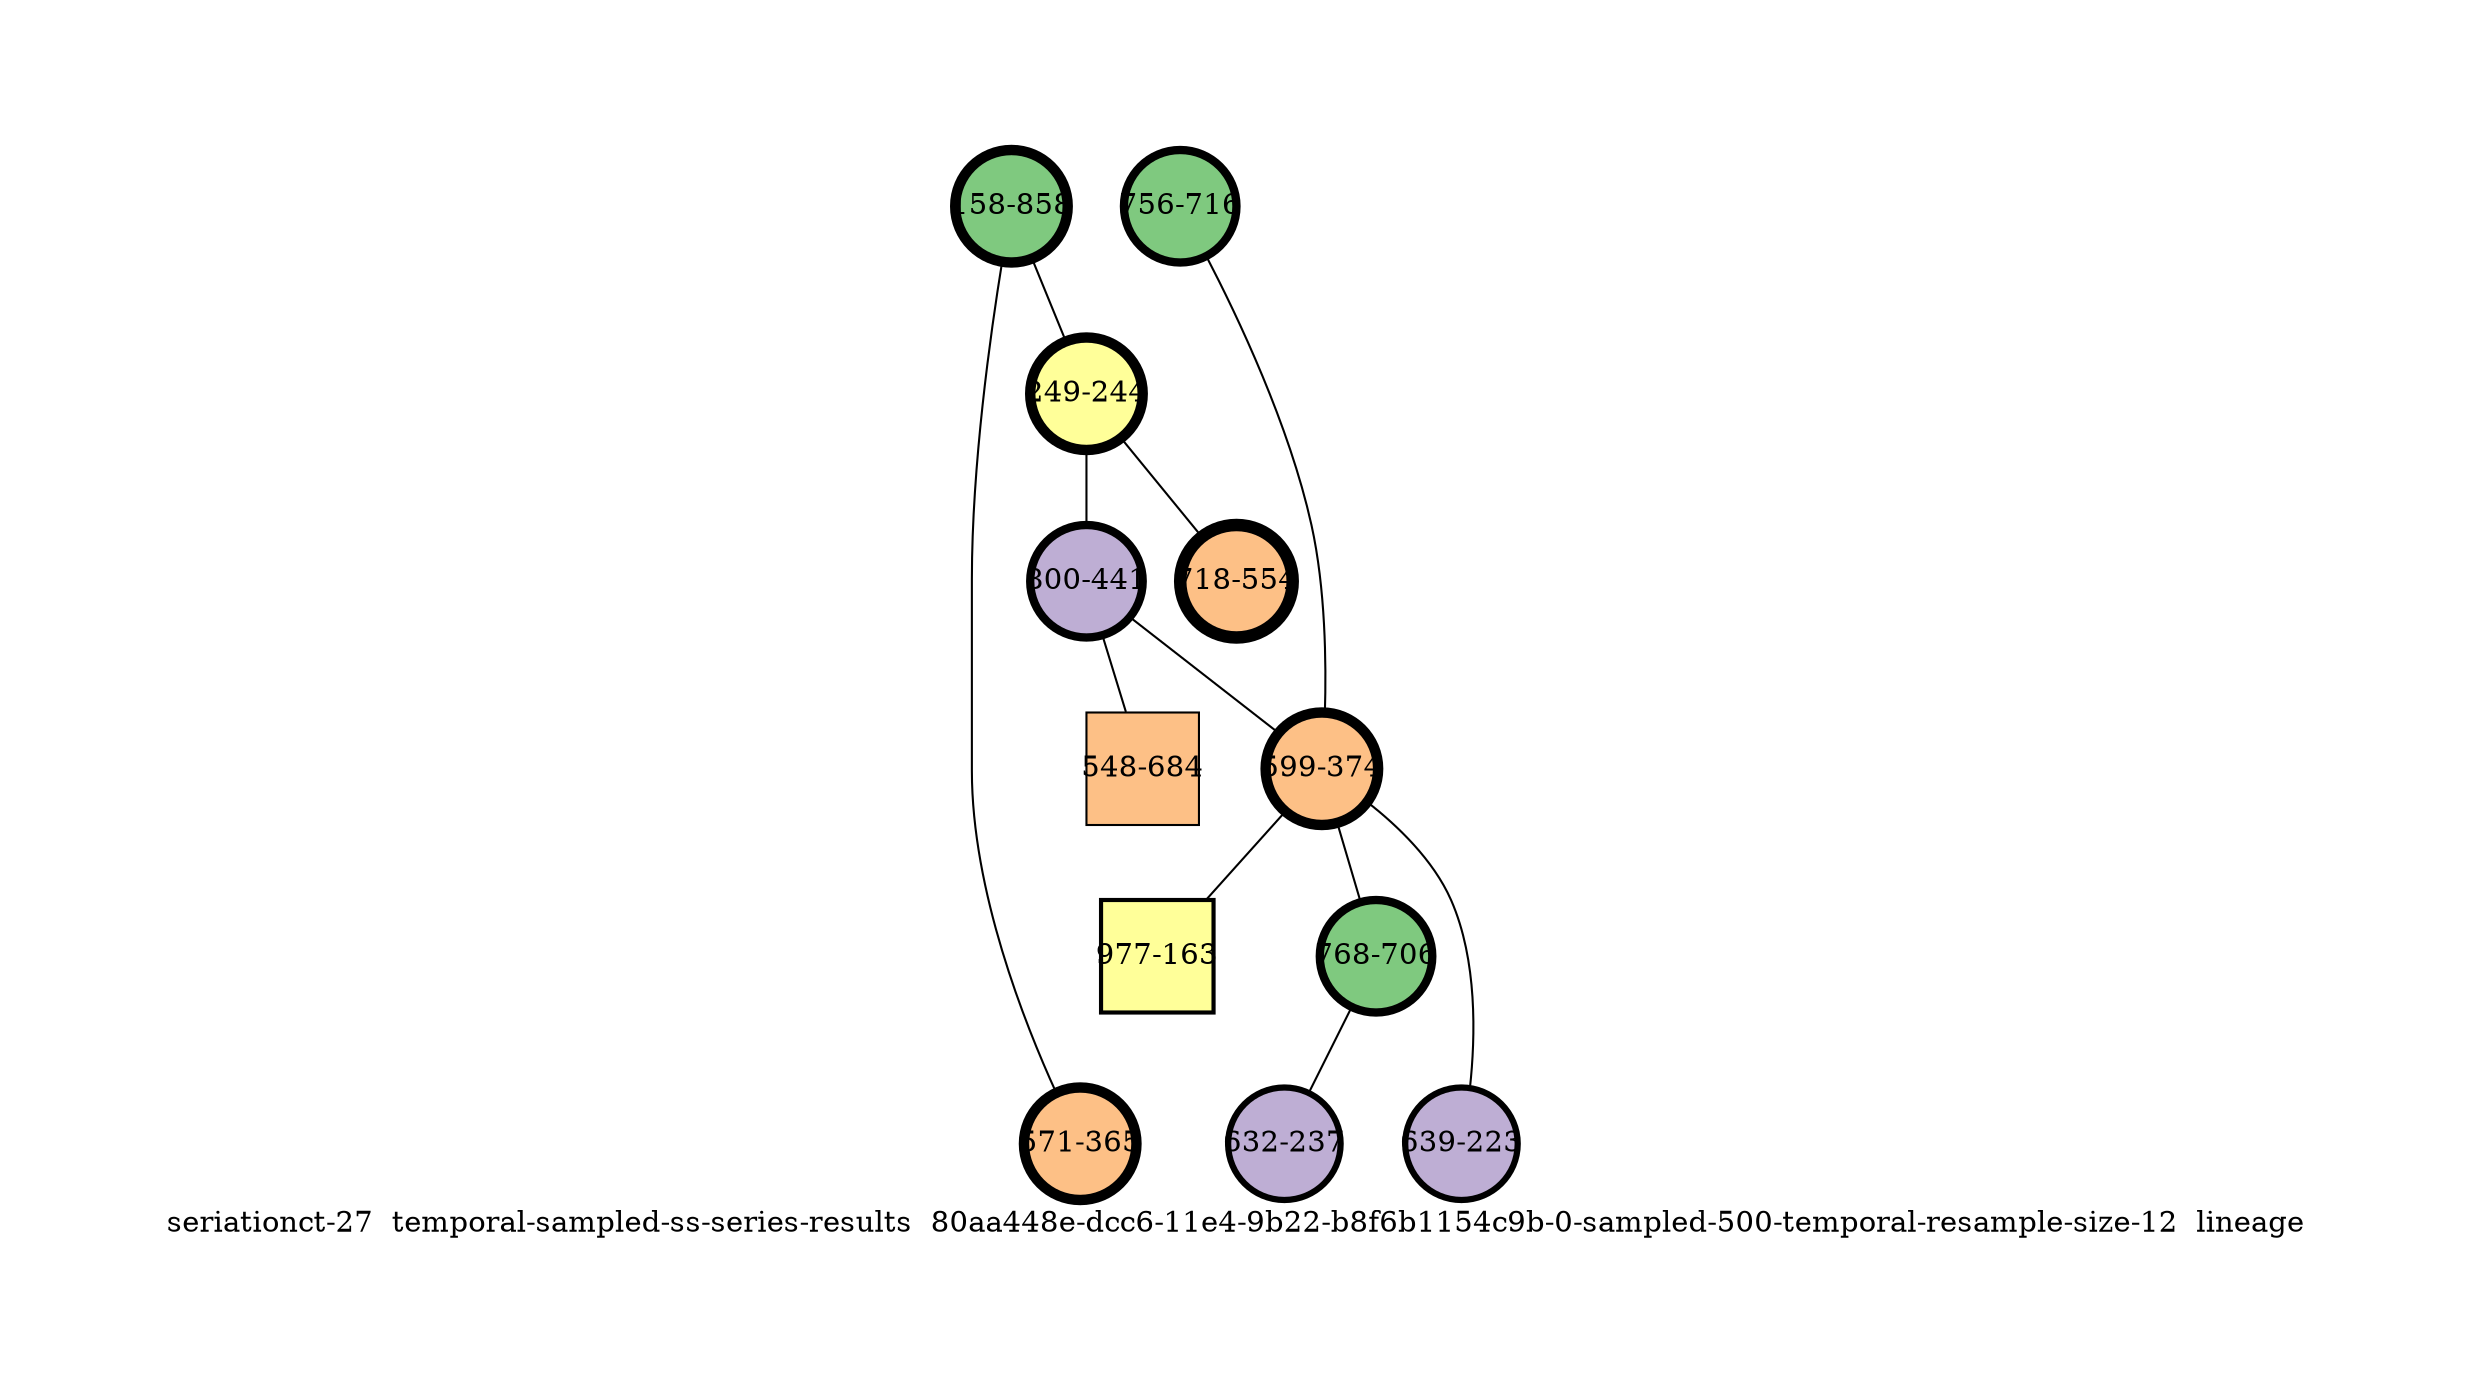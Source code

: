 strict graph "seriationct-27  temporal-sampled-ss-series-results  80aa448e-dcc6-11e4-9b22-b8f6b1154c9b-0-sampled-500-temporal-resample-size-12  lineage" {
labelloc=b;
ratio=auto;
pad="1.0";
label="seriationct-27  temporal-sampled-ss-series-results  80aa448e-dcc6-11e4-9b22-b8f6b1154c9b-0-sampled-500-temporal-resample-size-12  lineage";
node [width="0.75", style=filled, fixedsize=true, height="0.75", shape=circle, label=""];
0 [xCoordinate="858.0", appears_in_slice=5, yCoordinate="158.0", colorscheme=accent6, lineage_id=0, short_label="158-858", label="158-858", shape=circle, cluster_id=0, fillcolor=1, size="500.0", id=1, penwidth="5.0"];
1 [xCoordinate="244.0", appears_in_slice=5, yCoordinate="249.0", colorscheme=accent6, lineage_id=0, short_label="249-244", label="249-244", shape=circle, cluster_id=3, fillcolor=4, size="500.0", id=9, penwidth="5.0"];
2 [xCoordinate="716.0", appears_in_slice=4, yCoordinate="756.0", colorscheme=accent6, lineage_id=0, short_label="756-716", label="756-716", shape=circle, cluster_id=0, fillcolor=1, size="500.0", id=2, penwidth="4.0"];
3 [xCoordinate="441.0", appears_in_slice=4, yCoordinate="800.0", colorscheme=accent6, lineage_id=0, short_label="800-441", label="800-441", shape=circle, cluster_id=1, fillcolor=2, size="500.0", id=6, penwidth="4.0"];
4 [xCoordinate="374.0", appears_in_slice=5, yCoordinate="599.0", colorscheme=accent6, lineage_id=0, short_label="599-374", label="599-374", shape=circle, cluster_id=2, fillcolor=3, size="500.0", id=3, penwidth="5.0"];
5 [xCoordinate="223.0", appears_in_slice=3, yCoordinate="639.0", colorscheme=accent6, lineage_id=0, short_label="639-223", label="639-223", shape=circle, cluster_id=1, fillcolor=2, size="500.0", id=5, penwidth="3.0"];
6 [xCoordinate="684.0", appears_in_slice=1, yCoordinate="548.0", colorscheme=accent6, lineage_id=1, short_label="548-684", label="548-684", shape=square, cluster_id=2, fillcolor=3, size="500.0", id=4, penwidth="1.0"];
7 [xCoordinate="554.0", appears_in_slice=6, yCoordinate="718.0", colorscheme=accent6, lineage_id=0, short_label="718-554", label="718-554", shape=circle, cluster_id=2, fillcolor=3, size="500.0", id=7, penwidth="6.0"];
8 [xCoordinate="163.0", appears_in_slice=2, yCoordinate="977.0", colorscheme=accent6, lineage_id=1, short_label="977-163", label="977-163", shape=square, cluster_id=3, fillcolor=4, size="500.0", id=8, penwidth="2.0"];
9 [xCoordinate="365.0", appears_in_slice=5, yCoordinate="571.0", colorscheme=accent6, lineage_id=0, short_label="571-365", label="571-365", shape=circle, cluster_id=2, fillcolor=3, size="500.0", id=0, penwidth="5.0"];
10 [xCoordinate="706.0", appears_in_slice=4, yCoordinate="768.0", colorscheme=accent6, lineage_id=0, short_label="768-706", label="768-706", shape=circle, cluster_id=0, fillcolor=1, size="500.0", id=10, penwidth="4.0"];
11 [xCoordinate="237.0", appears_in_slice=3, yCoordinate="632.0", colorscheme=accent6, lineage_id=0, short_label="632-237", label="632-237", shape=circle, cluster_id=1, fillcolor=2, size="500.0", id=11, penwidth="3.0"];
0 -- 9  [inverseweight="22.0540545696", weight="0.045343136195"];
0 -- 1  [inverseweight="2.20643594005", weight="0.453219593575"];
1 -- 3  [inverseweight="2.09426954146", weight="0.477493455453"];
1 -- 7  [inverseweight="2.58336706085", weight="0.387091720397"];
2 -- 4  [inverseweight="1.42675565435", weight="0.70089086169"];
3 -- 4  [inverseweight="2.60064170949", weight="0.384520480599"];
3 -- 6  [inverseweight="1.34661846984", weight="0.742600834904"];
4 -- 8  [inverseweight="1.94230788194", weight="0.514851434882"];
4 -- 10  [inverseweight="2.73973630978", weight="0.364998630134"];
4 -- 5  [inverseweight="1.3636487605", weight="0.733326666636"];
10 -- 11  [inverseweight="3.91918860502", weight="0.255154854941"];
}
